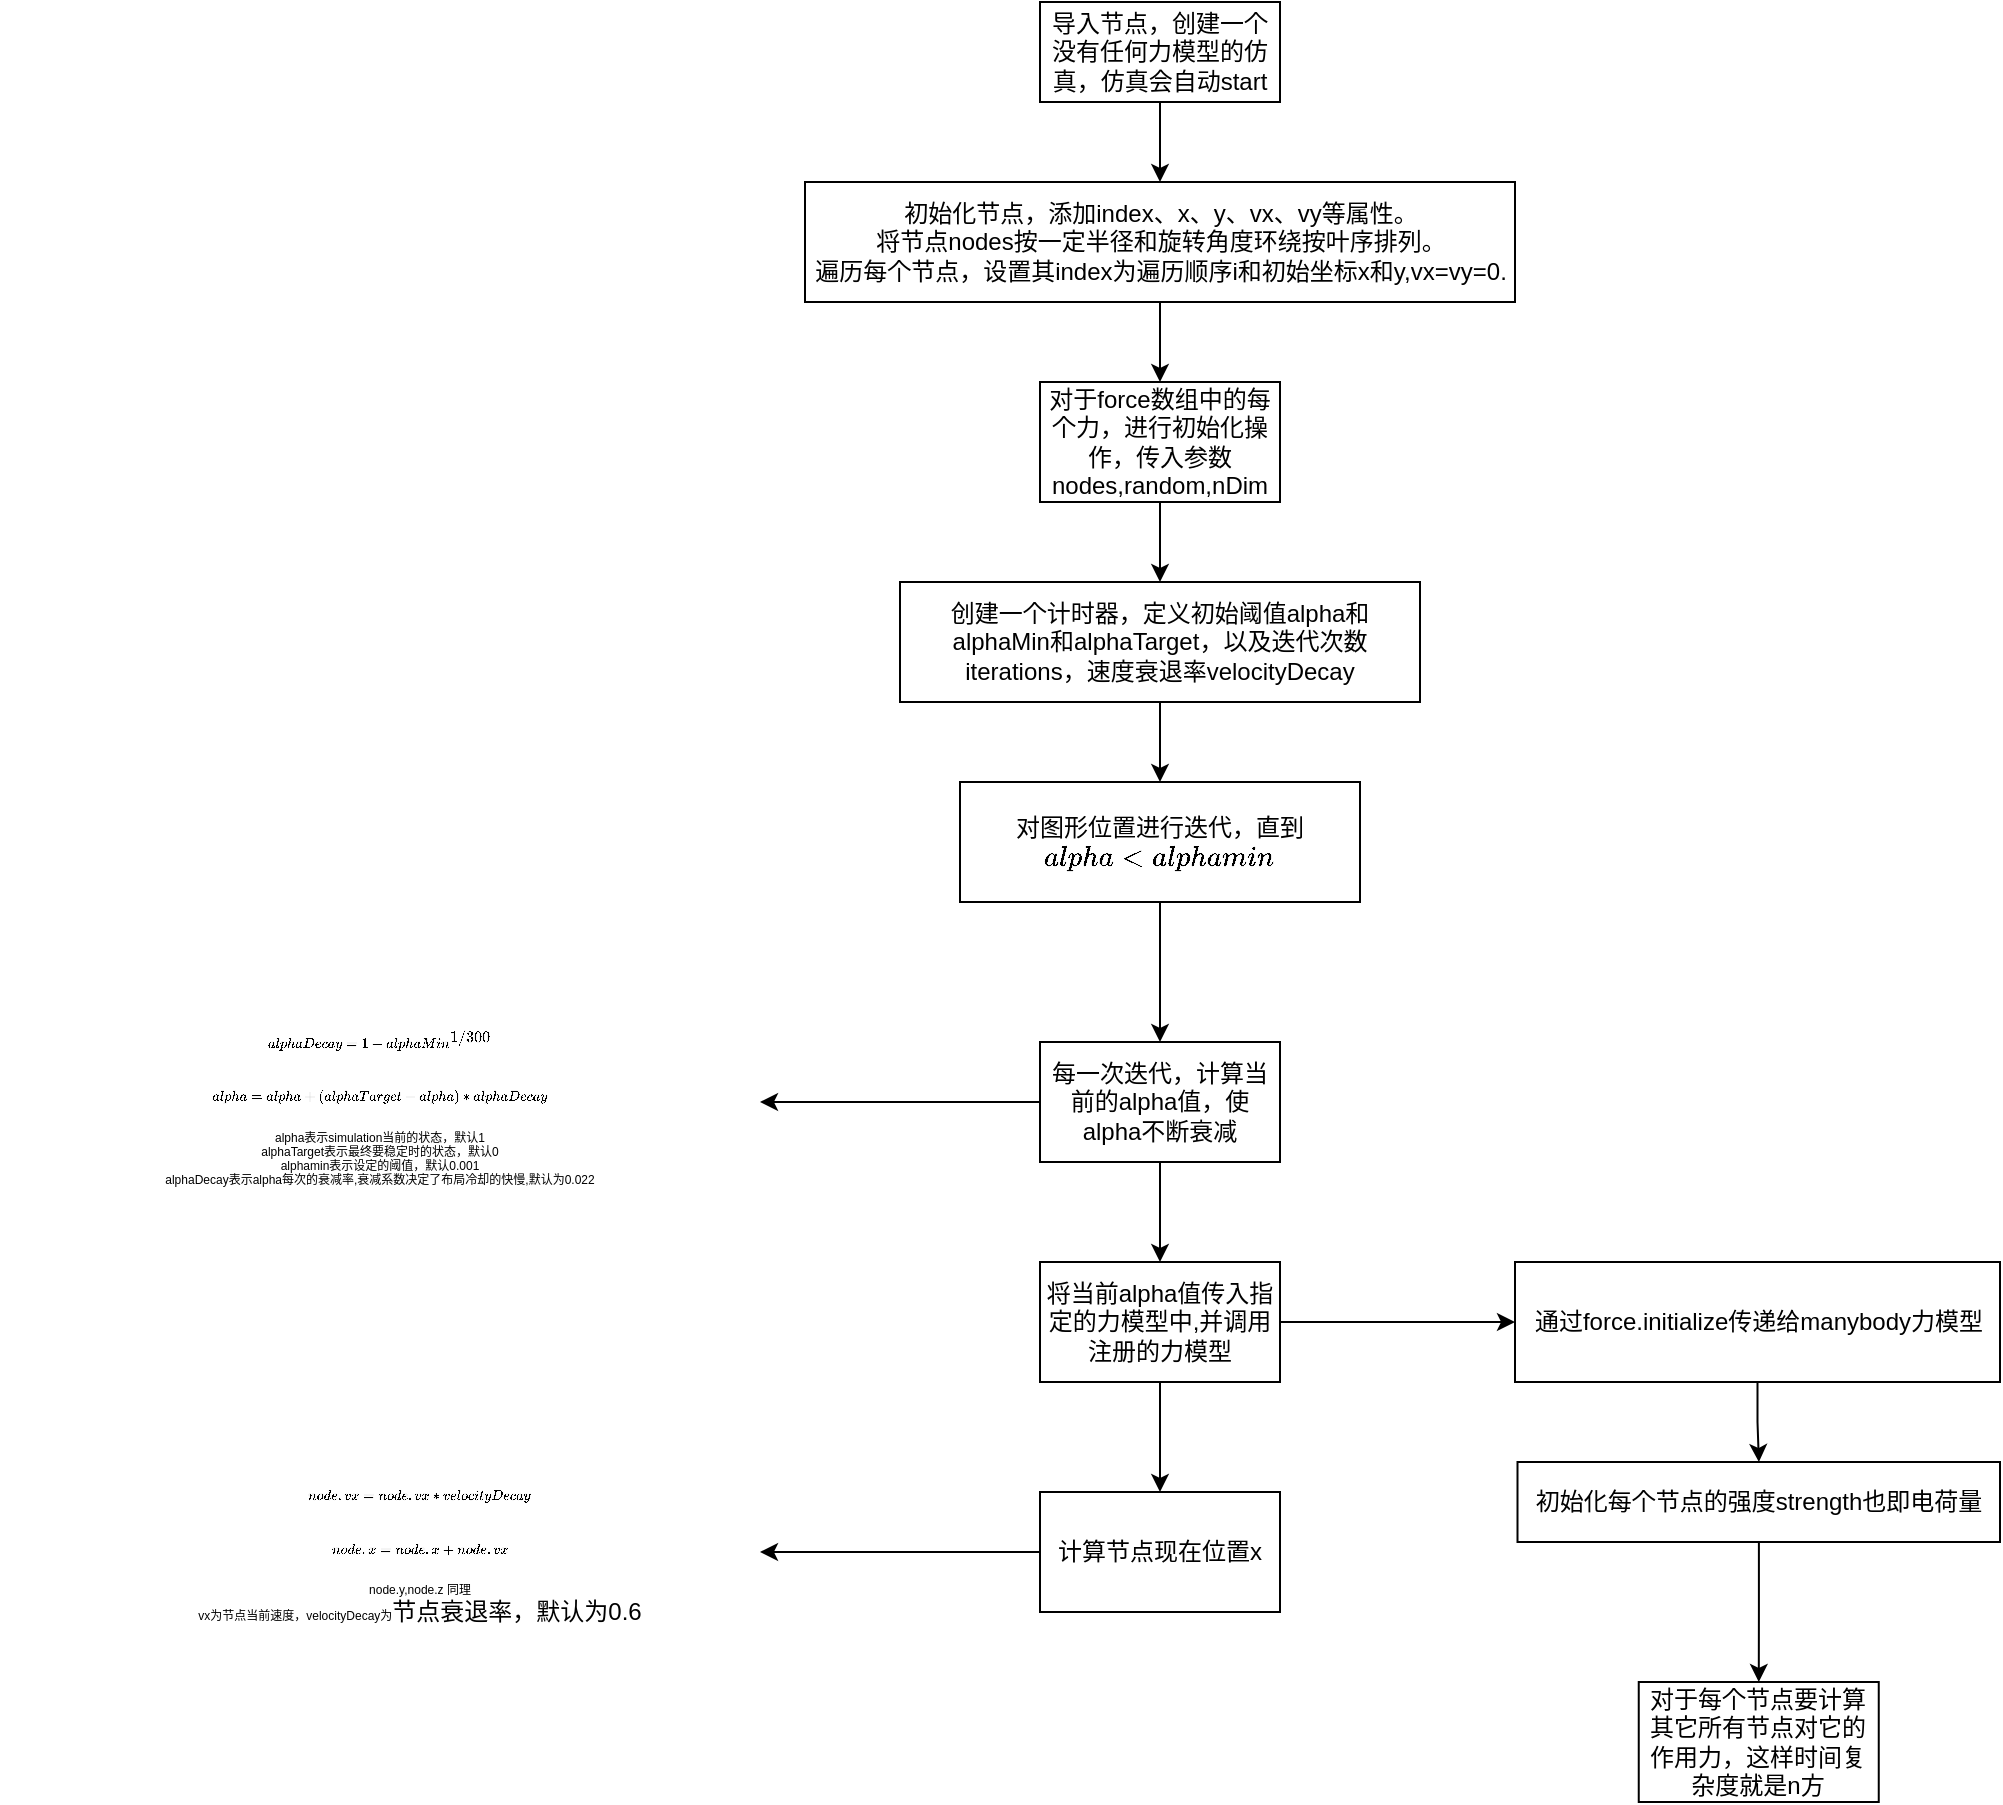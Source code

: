 <mxfile version="18.0.8" type="github">
  <diagram id="lNqnWQlrgnRqup0vw0e9" name="第 1 页">
    <mxGraphModel dx="1185" dy="628" grid="1" gridSize="20" guides="1" tooltips="1" connect="1" arrows="1" fold="1" page="1" pageScale="1" pageWidth="1654" pageHeight="1169" math="1" shadow="0">
      <root>
        <mxCell id="0" />
        <mxCell id="1" parent="0" />
        <mxCell id="01LtdW2ey1wHVB4gt98n-4" style="edgeStyle=orthogonalEdgeStyle;rounded=0;orthogonalLoop=1;jettySize=auto;html=1;exitX=0.5;exitY=1;exitDx=0;exitDy=0;entryX=0.5;entryY=0;entryDx=0;entryDy=0;" parent="1" source="01LtdW2ey1wHVB4gt98n-3" target="01LtdW2ey1wHVB4gt98n-5" edge="1">
          <mxGeometry relative="1" as="geometry">
            <mxPoint x="660" y="100" as="targetPoint" />
            <Array as="points" />
          </mxGeometry>
        </mxCell>
        <mxCell id="01LtdW2ey1wHVB4gt98n-3" value="导入节点，创建一个没有任何力模型的仿真，仿真会自动start" style="rounded=0;whiteSpace=wrap;html=1;" parent="1" vertex="1">
          <mxGeometry x="600" y="10" width="120" height="50" as="geometry" />
        </mxCell>
        <mxCell id="01LtdW2ey1wHVB4gt98n-8" value="" style="edgeStyle=orthogonalEdgeStyle;rounded=0;orthogonalLoop=1;jettySize=auto;html=1;" parent="1" source="01LtdW2ey1wHVB4gt98n-5" target="01LtdW2ey1wHVB4gt98n-7" edge="1">
          <mxGeometry relative="1" as="geometry" />
        </mxCell>
        <mxCell id="01LtdW2ey1wHVB4gt98n-5" value="初始化节点，添加index、x、y、vx、vy等属性。&lt;br&gt;将节点nodes按一定半径和旋转角度环绕按叶序排列。&lt;br&gt;遍历每个节点，设置其index为遍历顺序i和初始坐标x和y,vx=vy=0." style="rounded=0;whiteSpace=wrap;html=1;" parent="1" vertex="1">
          <mxGeometry x="482.5" y="100" width="355" height="60" as="geometry" />
        </mxCell>
        <mxCell id="bXek7AXk7ThC2l7RJmkr-29" value="" style="edgeStyle=orthogonalEdgeStyle;rounded=0;orthogonalLoop=1;jettySize=auto;html=1;" edge="1" parent="1" source="01LtdW2ey1wHVB4gt98n-7" target="01LtdW2ey1wHVB4gt98n-9">
          <mxGeometry relative="1" as="geometry" />
        </mxCell>
        <mxCell id="01LtdW2ey1wHVB4gt98n-7" value="对于force数组中的每个力，进行初始化操作，传入参数nodes,random,nDim" style="whiteSpace=wrap;html=1;rounded=0;" parent="1" vertex="1">
          <mxGeometry x="600" y="200" width="120" height="60" as="geometry" />
        </mxCell>
        <mxCell id="bXek7AXk7ThC2l7RJmkr-28" value="" style="group" vertex="1" connectable="0" parent="1">
          <mxGeometry x="80" y="300" width="710" height="540" as="geometry" />
        </mxCell>
        <mxCell id="01LtdW2ey1wHVB4gt98n-9" value="创建一个计时器，定义初始阈值alpha和alphaMin和alphaTarget，以及迭代次数iterations，速度衰退率velocityDecay" style="rounded=0;whiteSpace=wrap;html=1;" parent="bXek7AXk7ThC2l7RJmkr-28" vertex="1">
          <mxGeometry x="450" width="260" height="60" as="geometry" />
        </mxCell>
        <mxCell id="bXek7AXk7ThC2l7RJmkr-26" value="" style="group" vertex="1" connectable="0" parent="bXek7AXk7ThC2l7RJmkr-28">
          <mxGeometry x="40" y="100" width="640" height="440" as="geometry" />
        </mxCell>
        <mxCell id="01LtdW2ey1wHVB4gt98n-10" value="每一次迭代，计算当前的alpha值，使alpha不断衰减" style="whiteSpace=wrap;html=1;rounded=0;" parent="bXek7AXk7ThC2l7RJmkr-26" vertex="1">
          <mxGeometry x="480" y="130" width="120" height="60" as="geometry" />
        </mxCell>
        <mxCell id="01LtdW2ey1wHVB4gt98n-23" value="将当前alpha值传入指定的力模型中,并调用注册的力模型" style="whiteSpace=wrap;html=1;rounded=0;" parent="bXek7AXk7ThC2l7RJmkr-26" vertex="1">
          <mxGeometry x="480" y="240" width="120" height="60" as="geometry" />
        </mxCell>
        <mxCell id="01LtdW2ey1wHVB4gt98n-24" value="" style="edgeStyle=orthogonalEdgeStyle;rounded=0;orthogonalLoop=1;jettySize=auto;html=1;fontSize=6;" parent="bXek7AXk7ThC2l7RJmkr-26" source="01LtdW2ey1wHVB4gt98n-10" target="01LtdW2ey1wHVB4gt98n-23" edge="1">
          <mxGeometry relative="1" as="geometry" />
        </mxCell>
        <mxCell id="01LtdW2ey1wHVB4gt98n-25" value="计算节点现在位置x" style="whiteSpace=wrap;html=1;rounded=0;" parent="bXek7AXk7ThC2l7RJmkr-26" vertex="1">
          <mxGeometry x="480" y="355" width="120" height="60" as="geometry" />
        </mxCell>
        <mxCell id="01LtdW2ey1wHVB4gt98n-26" value="" style="edgeStyle=orthogonalEdgeStyle;rounded=0;orthogonalLoop=1;jettySize=auto;html=1;fontSize=6;" parent="bXek7AXk7ThC2l7RJmkr-26" source="01LtdW2ey1wHVB4gt98n-23" target="01LtdW2ey1wHVB4gt98n-25" edge="1">
          <mxGeometry relative="1" as="geometry" />
        </mxCell>
        <mxCell id="01LtdW2ey1wHVB4gt98n-27" value="$$node.vx = node.vx * velocityDecay$$&lt;br&gt;$$node.x = node.x + node.vx $$&lt;br&gt;node.y,node.z 同理&lt;br&gt;vx为节点当前速度，velocityDecay为&lt;span style=&quot;font-size: 12px;&quot;&gt;节点衰退率，默认为0.6&lt;/span&gt;" style="text;html=1;strokeColor=none;fillColor=none;align=center;verticalAlign=middle;whiteSpace=wrap;rounded=0;fontSize=6;" parent="bXek7AXk7ThC2l7RJmkr-26" vertex="1">
          <mxGeometry y="330" width="340" height="110" as="geometry" />
        </mxCell>
        <mxCell id="01LtdW2ey1wHVB4gt98n-30" style="edgeStyle=orthogonalEdgeStyle;rounded=0;orthogonalLoop=1;jettySize=auto;html=1;exitX=0;exitY=0.5;exitDx=0;exitDy=0;entryX=1;entryY=0.5;entryDx=0;entryDy=0;fontSize=6;" parent="bXek7AXk7ThC2l7RJmkr-26" source="01LtdW2ey1wHVB4gt98n-25" target="01LtdW2ey1wHVB4gt98n-27" edge="1">
          <mxGeometry relative="1" as="geometry" />
        </mxCell>
        <mxCell id="bXek7AXk7ThC2l7RJmkr-6" style="edgeStyle=orthogonalEdgeStyle;rounded=0;orthogonalLoop=1;jettySize=auto;html=1;exitX=0.5;exitY=1;exitDx=0;exitDy=0;" edge="1" parent="bXek7AXk7ThC2l7RJmkr-26" source="bXek7AXk7ThC2l7RJmkr-1" target="01LtdW2ey1wHVB4gt98n-10">
          <mxGeometry relative="1" as="geometry" />
        </mxCell>
        <mxCell id="bXek7AXk7ThC2l7RJmkr-1" value="对图形位置进行迭代，直到\(alpha&amp;lt;alphamin\)" style="whiteSpace=wrap;html=1;rounded=0;" vertex="1" parent="bXek7AXk7ThC2l7RJmkr-26">
          <mxGeometry x="440" width="200" height="60" as="geometry" />
        </mxCell>
        <mxCell id="bXek7AXk7ThC2l7RJmkr-27" value="" style="group" vertex="1" connectable="0" parent="bXek7AXk7ThC2l7RJmkr-28">
          <mxGeometry y="180" width="380" height="160" as="geometry" />
        </mxCell>
        <mxCell id="01LtdW2ey1wHVB4gt98n-22" value="&lt;span style=&quot;font-size: 6px;&quot;&gt;$$alphaDecay = 1 - alphaMin^{1/300}$$&lt;/span&gt;&lt;br&gt;$$alpha = alpha +&amp;nbsp; (alphaTarget - alpha) * alphaDecay$$&lt;br&gt;alpha表示simulation当前的状态，默认1&lt;br&gt;&lt;span style=&quot;font-size: 6px;&quot;&gt;alphaTarget表示最终要稳定时的状态，默认0&lt;/span&gt;&lt;br&gt;alphamin表示设定的阈值，默认0.001&lt;br&gt;alphaDecay表示alpha每次的衰减率,衰减系数决定了布局冷却的快慢,默认为0.022" style="text;html=1;strokeColor=none;fillColor=none;align=center;verticalAlign=middle;whiteSpace=wrap;rounded=0;fontSize=6;" parent="bXek7AXk7ThC2l7RJmkr-27" vertex="1">
          <mxGeometry width="380" height="160" as="geometry" />
        </mxCell>
        <mxCell id="bXek7AXk7ThC2l7RJmkr-4" style="edgeStyle=orthogonalEdgeStyle;rounded=0;orthogonalLoop=1;jettySize=auto;html=1;exitX=0.5;exitY=1;exitDx=0;exitDy=0;entryX=0.5;entryY=0;entryDx=0;entryDy=0;" edge="1" parent="bXek7AXk7ThC2l7RJmkr-28" source="01LtdW2ey1wHVB4gt98n-9" target="bXek7AXk7ThC2l7RJmkr-1">
          <mxGeometry relative="1" as="geometry" />
        </mxCell>
        <mxCell id="01LtdW2ey1wHVB4gt98n-15" value="" style="edgeStyle=orthogonalEdgeStyle;rounded=0;orthogonalLoop=1;jettySize=auto;html=1;entryX=1;entryY=0.5;entryDx=0;entryDy=0;" parent="bXek7AXk7ThC2l7RJmkr-28" source="01LtdW2ey1wHVB4gt98n-10" target="01LtdW2ey1wHVB4gt98n-22" edge="1">
          <mxGeometry relative="1" as="geometry">
            <mxPoint x="400" y="110" as="targetPoint" />
            <Array as="points" />
          </mxGeometry>
        </mxCell>
        <mxCell id="bXek7AXk7ThC2l7RJmkr-34" value="" style="edgeStyle=orthogonalEdgeStyle;rounded=0;orthogonalLoop=1;jettySize=auto;html=1;" edge="1" parent="1" source="bXek7AXk7ThC2l7RJmkr-31" target="bXek7AXk7ThC2l7RJmkr-33">
          <mxGeometry relative="1" as="geometry" />
        </mxCell>
        <mxCell id="bXek7AXk7ThC2l7RJmkr-31" value="通过force.initialize传递给manybody力模型" style="whiteSpace=wrap;html=1;rounded=0;" vertex="1" parent="1">
          <mxGeometry x="837.5" y="640" width="242.5" height="60" as="geometry" />
        </mxCell>
        <mxCell id="bXek7AXk7ThC2l7RJmkr-32" value="" style="edgeStyle=orthogonalEdgeStyle;rounded=0;orthogonalLoop=1;jettySize=auto;html=1;" edge="1" parent="1" source="01LtdW2ey1wHVB4gt98n-23" target="bXek7AXk7ThC2l7RJmkr-31">
          <mxGeometry relative="1" as="geometry" />
        </mxCell>
        <mxCell id="bXek7AXk7ThC2l7RJmkr-36" value="" style="edgeStyle=orthogonalEdgeStyle;rounded=0;orthogonalLoop=1;jettySize=auto;html=1;" edge="1" parent="1" source="bXek7AXk7ThC2l7RJmkr-33" target="bXek7AXk7ThC2l7RJmkr-35">
          <mxGeometry relative="1" as="geometry" />
        </mxCell>
        <mxCell id="bXek7AXk7ThC2l7RJmkr-33" value="初始化每个节点的强度strength也即电荷量" style="whiteSpace=wrap;html=1;rounded=0;" vertex="1" parent="1">
          <mxGeometry x="838.75" y="740" width="241.25" height="40" as="geometry" />
        </mxCell>
        <mxCell id="bXek7AXk7ThC2l7RJmkr-35" value="对于每个节点要计算其它所有节点对它的作用力，这样时间复杂度就是n方" style="whiteSpace=wrap;html=1;rounded=0;" vertex="1" parent="1">
          <mxGeometry x="899.375" y="850" width="120" height="60" as="geometry" />
        </mxCell>
      </root>
    </mxGraphModel>
  </diagram>
</mxfile>
